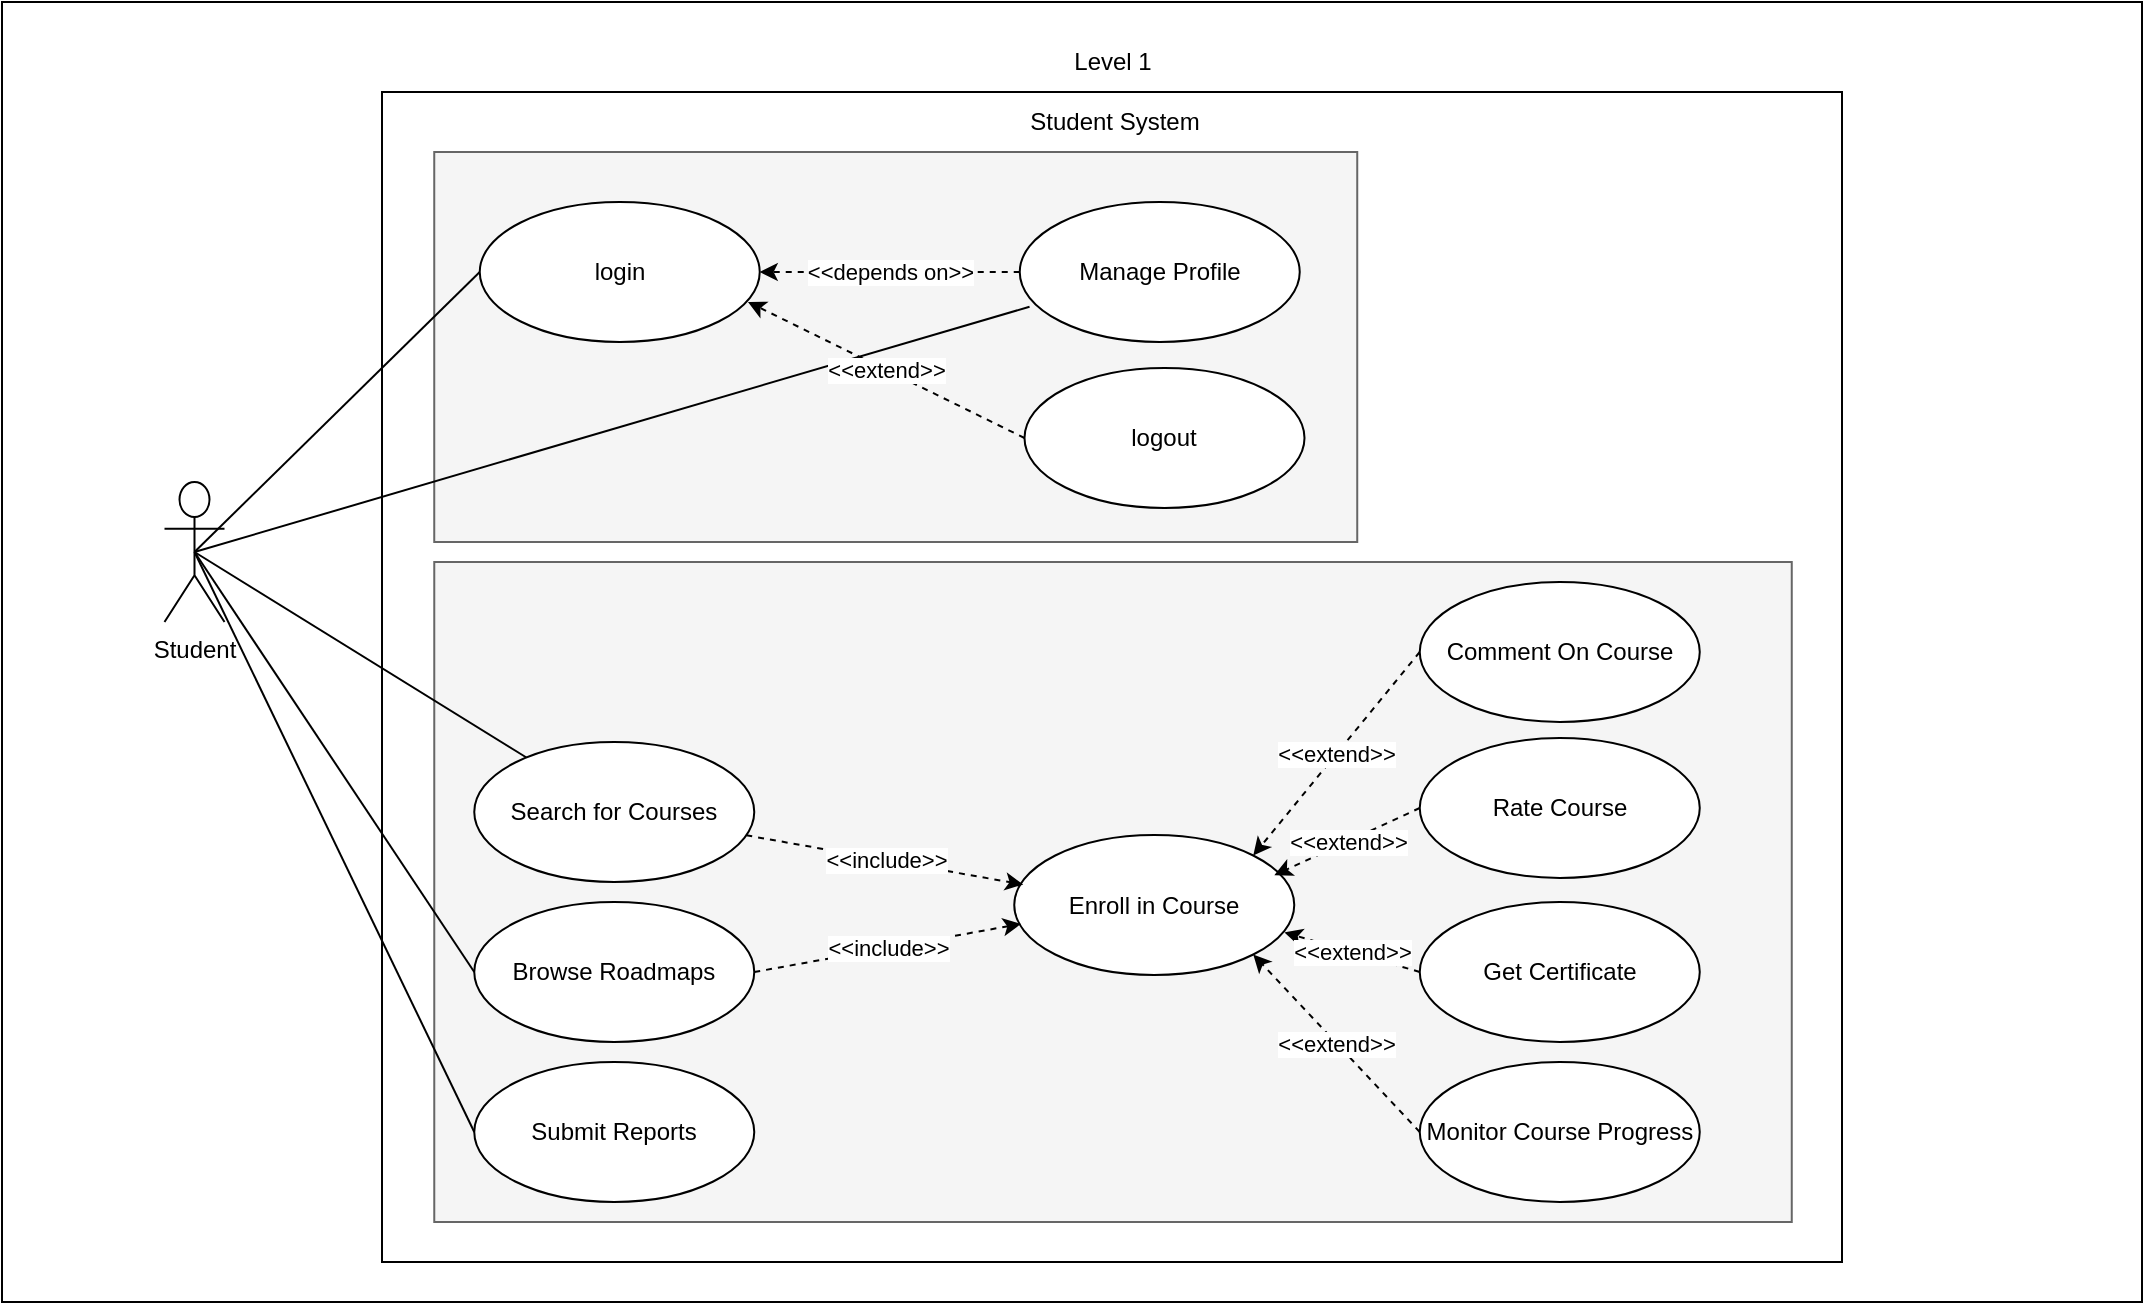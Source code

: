 <mxfile version="21.6.6" type="github">
  <diagram name="Page-1" id="yaQ-Vd1ig9odrb6C37Cf">
    <mxGraphModel dx="-1350" dy="-6380" grid="1" gridSize="10" guides="1" tooltips="1" connect="1" arrows="1" fold="1" page="1" pageScale="1" pageWidth="827" pageHeight="1169" math="0" shadow="0">
      <root>
        <mxCell id="0" />
        <mxCell id="1" parent="0" />
        <mxCell id="_TxfoMEnUBbY3dKYVvTl-1" value="" style="rounded=0;whiteSpace=wrap;html=1;movable=1;resizable=1;rotatable=1;deletable=1;editable=1;locked=0;connectable=1;" vertex="1" parent="1">
          <mxGeometry x="2450" y="7038" width="1070" height="650" as="geometry" />
        </mxCell>
        <mxCell id="_TxfoMEnUBbY3dKYVvTl-2" value="" style="rounded=0;whiteSpace=wrap;html=1;movable=1;resizable=1;rotatable=1;deletable=1;editable=1;locked=0;connectable=1;" vertex="1" parent="1">
          <mxGeometry x="2640" y="7083" width="730" height="585" as="geometry" />
        </mxCell>
        <mxCell id="_TxfoMEnUBbY3dKYVvTl-3" value="" style="rounded=0;whiteSpace=wrap;html=1;fillColor=#f5f5f5;strokeColor=#666666;fontColor=#333333;fontStyle=0" vertex="1" parent="1">
          <mxGeometry x="2666.13" y="7318" width="678.75" height="330" as="geometry" />
        </mxCell>
        <mxCell id="_TxfoMEnUBbY3dKYVvTl-4" value="" style="rounded=0;whiteSpace=wrap;html=1;fillColor=#f5f5f5;strokeColor=#666666;fontColor=#333333;" vertex="1" parent="1">
          <mxGeometry x="2666.12" y="7113" width="461.5" height="195" as="geometry" />
        </mxCell>
        <mxCell id="_TxfoMEnUBbY3dKYVvTl-5" value="&amp;lt;&amp;lt;depends on&amp;gt;&amp;gt;" style="edgeStyle=orthogonalEdgeStyle;rounded=0;orthogonalLoop=1;jettySize=auto;html=1;dashed=1;" edge="1" parent="1" source="_TxfoMEnUBbY3dKYVvTl-14" target="_TxfoMEnUBbY3dKYVvTl-13">
          <mxGeometry relative="1" as="geometry" />
        </mxCell>
        <mxCell id="_TxfoMEnUBbY3dKYVvTl-6" value="Level 1" style="text;html=1;align=center;verticalAlign=middle;resizable=0;points=[];autosize=1;strokeColor=none;fillColor=none;" vertex="1" parent="1">
          <mxGeometry x="2975" y="7053" width="60" height="30" as="geometry" />
        </mxCell>
        <mxCell id="_TxfoMEnUBbY3dKYVvTl-7" value="Student System" style="text;html=1;align=center;verticalAlign=middle;resizable=0;points=[];autosize=1;strokeColor=none;fillColor=none;" vertex="1" parent="1">
          <mxGeometry x="2951" y="7083" width="110" height="30" as="geometry" />
        </mxCell>
        <mxCell id="_TxfoMEnUBbY3dKYVvTl-8" style="rounded=0;orthogonalLoop=1;jettySize=auto;html=1;exitX=0.5;exitY=0.5;exitDx=0;exitDy=0;exitPerimeter=0;entryX=0;entryY=0.5;entryDx=0;entryDy=0;endArrow=none;endFill=0;" edge="1" parent="1" source="_TxfoMEnUBbY3dKYVvTl-12" target="_TxfoMEnUBbY3dKYVvTl-13">
          <mxGeometry relative="1" as="geometry" />
        </mxCell>
        <mxCell id="_TxfoMEnUBbY3dKYVvTl-9" style="rounded=0;orthogonalLoop=1;jettySize=auto;html=1;exitX=0.5;exitY=0.5;exitDx=0;exitDy=0;exitPerimeter=0;endArrow=none;endFill=0;" edge="1" parent="1" source="_TxfoMEnUBbY3dKYVvTl-12" target="_TxfoMEnUBbY3dKYVvTl-17">
          <mxGeometry relative="1" as="geometry" />
        </mxCell>
        <mxCell id="_TxfoMEnUBbY3dKYVvTl-10" style="rounded=0;orthogonalLoop=1;jettySize=auto;html=1;exitX=0.5;exitY=0.5;exitDx=0;exitDy=0;exitPerimeter=0;entryX=0;entryY=0.5;entryDx=0;entryDy=0;endArrow=none;endFill=0;" edge="1" parent="1" source="_TxfoMEnUBbY3dKYVvTl-12" target="_TxfoMEnUBbY3dKYVvTl-20">
          <mxGeometry relative="1" as="geometry" />
        </mxCell>
        <mxCell id="_TxfoMEnUBbY3dKYVvTl-11" style="rounded=0;orthogonalLoop=1;jettySize=auto;html=1;exitX=0.5;exitY=0.5;exitDx=0;exitDy=0;exitPerimeter=0;entryX=0;entryY=0.5;entryDx=0;entryDy=0;endArrow=none;endFill=0;" edge="1" parent="1" source="_TxfoMEnUBbY3dKYVvTl-12" target="_TxfoMEnUBbY3dKYVvTl-18">
          <mxGeometry relative="1" as="geometry" />
        </mxCell>
        <mxCell id="_TxfoMEnUBbY3dKYVvTl-31" style="rounded=0;orthogonalLoop=1;jettySize=auto;html=1;exitX=0.5;exitY=0.5;exitDx=0;exitDy=0;exitPerimeter=0;entryX=0.035;entryY=0.748;entryDx=0;entryDy=0;entryPerimeter=0;endArrow=none;endFill=0;" edge="1" parent="1" source="_TxfoMEnUBbY3dKYVvTl-12" target="_TxfoMEnUBbY3dKYVvTl-14">
          <mxGeometry relative="1" as="geometry" />
        </mxCell>
        <mxCell id="_TxfoMEnUBbY3dKYVvTl-12" value="Student" style="shape=umlActor;verticalLabelPosition=bottom;verticalAlign=top;html=1;outlineConnect=0;" vertex="1" parent="1">
          <mxGeometry x="2531.25" y="7278" width="30" height="70" as="geometry" />
        </mxCell>
        <mxCell id="_TxfoMEnUBbY3dKYVvTl-13" value="login" style="ellipse;whiteSpace=wrap;html=1;" vertex="1" parent="1">
          <mxGeometry x="2688.87" y="7138" width="140" height="70" as="geometry" />
        </mxCell>
        <mxCell id="_TxfoMEnUBbY3dKYVvTl-14" value="Manage Profile" style="ellipse;whiteSpace=wrap;html=1;" vertex="1" parent="1">
          <mxGeometry x="2958.87" y="7138" width="140" height="70" as="geometry" />
        </mxCell>
        <mxCell id="_TxfoMEnUBbY3dKYVvTl-15" value="Enroll in Course" style="ellipse;whiteSpace=wrap;html=1;" vertex="1" parent="1">
          <mxGeometry x="2956.13" y="7454.5" width="140" height="70" as="geometry" />
        </mxCell>
        <mxCell id="_TxfoMEnUBbY3dKYVvTl-16" value="&amp;lt;&amp;lt;include&amp;gt;&amp;gt;" style="rounded=0;orthogonalLoop=1;jettySize=auto;html=1;entryX=0.032;entryY=0.354;entryDx=0;entryDy=0;dashed=1;entryPerimeter=0;" edge="1" parent="1" source="_TxfoMEnUBbY3dKYVvTl-17" target="_TxfoMEnUBbY3dKYVvTl-15">
          <mxGeometry relative="1" as="geometry" />
        </mxCell>
        <mxCell id="_TxfoMEnUBbY3dKYVvTl-17" value="Search for Courses" style="ellipse;whiteSpace=wrap;html=1;" vertex="1" parent="1">
          <mxGeometry x="2686.13" y="7408" width="140" height="70" as="geometry" />
        </mxCell>
        <mxCell id="_TxfoMEnUBbY3dKYVvTl-18" value="Submit Reports" style="ellipse;whiteSpace=wrap;html=1;" vertex="1" parent="1">
          <mxGeometry x="2686.13" y="7568" width="140" height="70" as="geometry" />
        </mxCell>
        <mxCell id="_TxfoMEnUBbY3dKYVvTl-19" value="&amp;lt;&amp;lt;include&amp;gt;&amp;gt;" style="rounded=0;orthogonalLoop=1;jettySize=auto;html=1;exitX=1;exitY=0.5;exitDx=0;exitDy=0;dashed=1;entryX=0.024;entryY=0.635;entryDx=0;entryDy=0;entryPerimeter=0;" edge="1" parent="1" source="_TxfoMEnUBbY3dKYVvTl-20" target="_TxfoMEnUBbY3dKYVvTl-15">
          <mxGeometry relative="1" as="geometry">
            <mxPoint x="2970" y="7418" as="targetPoint" />
          </mxGeometry>
        </mxCell>
        <mxCell id="_TxfoMEnUBbY3dKYVvTl-20" value="Browse Roadmaps" style="ellipse;whiteSpace=wrap;html=1;" vertex="1" parent="1">
          <mxGeometry x="2686.13" y="7488" width="140" height="70" as="geometry" />
        </mxCell>
        <mxCell id="_TxfoMEnUBbY3dKYVvTl-21" value="&amp;lt;&amp;lt;extend&amp;gt;&amp;gt;" style="rounded=0;orthogonalLoop=1;jettySize=auto;html=1;exitX=0;exitY=0.5;exitDx=0;exitDy=0;entryX=1;entryY=1;entryDx=0;entryDy=0;dashed=1;" edge="1" parent="1" source="_TxfoMEnUBbY3dKYVvTl-22" target="_TxfoMEnUBbY3dKYVvTl-15">
          <mxGeometry relative="1" as="geometry" />
        </mxCell>
        <mxCell id="_TxfoMEnUBbY3dKYVvTl-22" value="Monitor Course Progress" style="ellipse;whiteSpace=wrap;html=1;" vertex="1" parent="1">
          <mxGeometry x="3158.88" y="7568" width="140" height="70" as="geometry" />
        </mxCell>
        <mxCell id="_TxfoMEnUBbY3dKYVvTl-23" value="&amp;lt;&amp;lt;extend&amp;gt;&amp;gt;" style="rounded=0;orthogonalLoop=1;jettySize=auto;html=1;exitX=0;exitY=0.5;exitDx=0;exitDy=0;entryX=1;entryY=0;entryDx=0;entryDy=0;dashed=1;" edge="1" parent="1" source="_TxfoMEnUBbY3dKYVvTl-24" target="_TxfoMEnUBbY3dKYVvTl-15">
          <mxGeometry relative="1" as="geometry" />
        </mxCell>
        <mxCell id="_TxfoMEnUBbY3dKYVvTl-24" value="Comment On Course" style="ellipse;whiteSpace=wrap;html=1;" vertex="1" parent="1">
          <mxGeometry x="3158.88" y="7328" width="140" height="70" as="geometry" />
        </mxCell>
        <mxCell id="_TxfoMEnUBbY3dKYVvTl-25" value="&amp;lt;&amp;lt;extend&amp;gt;&amp;gt;" style="rounded=0;orthogonalLoop=1;jettySize=auto;html=1;exitX=0;exitY=0.5;exitDx=0;exitDy=0;entryX=0.929;entryY=0.287;entryDx=0;entryDy=0;entryPerimeter=0;dashed=1;" edge="1" parent="1" source="_TxfoMEnUBbY3dKYVvTl-26" target="_TxfoMEnUBbY3dKYVvTl-15">
          <mxGeometry relative="1" as="geometry" />
        </mxCell>
        <mxCell id="_TxfoMEnUBbY3dKYVvTl-26" value="Rate Course" style="ellipse;whiteSpace=wrap;html=1;" vertex="1" parent="1">
          <mxGeometry x="3158.88" y="7406" width="140" height="70" as="geometry" />
        </mxCell>
        <mxCell id="_TxfoMEnUBbY3dKYVvTl-27" value="&amp;lt;&amp;lt;extend&amp;gt;&amp;gt;" style="rounded=0;orthogonalLoop=1;jettySize=auto;html=1;exitX=0;exitY=0.5;exitDx=0;exitDy=0;entryX=0.965;entryY=0.696;entryDx=0;entryDy=0;entryPerimeter=0;dashed=1;" edge="1" parent="1" source="_TxfoMEnUBbY3dKYVvTl-28" target="_TxfoMEnUBbY3dKYVvTl-15">
          <mxGeometry relative="1" as="geometry" />
        </mxCell>
        <mxCell id="_TxfoMEnUBbY3dKYVvTl-28" value="Get Certificate" style="ellipse;whiteSpace=wrap;html=1;" vertex="1" parent="1">
          <mxGeometry x="3158.88" y="7488" width="140" height="70" as="geometry" />
        </mxCell>
        <mxCell id="_TxfoMEnUBbY3dKYVvTl-29" value="&amp;lt;&amp;lt;extend&amp;gt;&amp;gt;" style="rounded=0;orthogonalLoop=1;jettySize=auto;html=1;exitX=0;exitY=0.5;exitDx=0;exitDy=0;entryX=0.958;entryY=0.714;entryDx=0;entryDy=0;entryPerimeter=0;dashed=1;" edge="1" parent="1" source="_TxfoMEnUBbY3dKYVvTl-30" target="_TxfoMEnUBbY3dKYVvTl-13">
          <mxGeometry relative="1" as="geometry" />
        </mxCell>
        <mxCell id="_TxfoMEnUBbY3dKYVvTl-30" value="logout" style="ellipse;whiteSpace=wrap;html=1;" vertex="1" parent="1">
          <mxGeometry x="2961.25" y="7221" width="140" height="70" as="geometry" />
        </mxCell>
      </root>
    </mxGraphModel>
  </diagram>
</mxfile>
